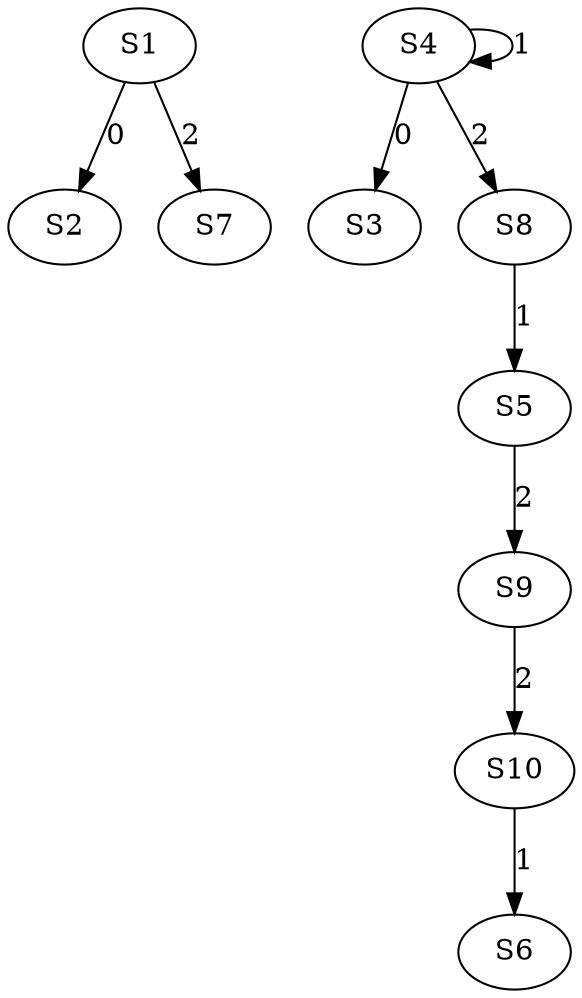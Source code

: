 strict digraph {
	S1 -> S2 [ label = 0 ];
	S4 -> S3 [ label = 0 ];
	S4 -> S4 [ label = 1 ];
	S8 -> S5 [ label = 1 ];
	S10 -> S6 [ label = 1 ];
	S1 -> S7 [ label = 2 ];
	S4 -> S8 [ label = 2 ];
	S5 -> S9 [ label = 2 ];
	S9 -> S10 [ label = 2 ];
}